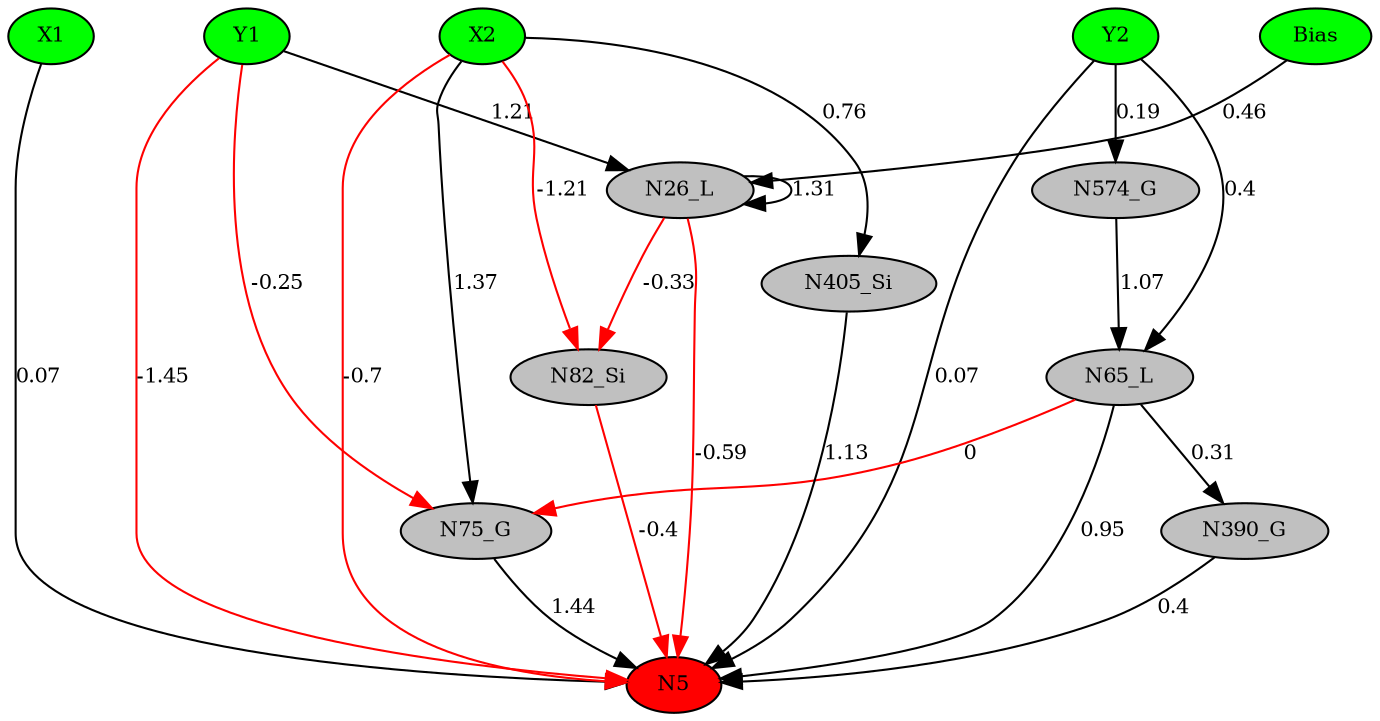 digraph g { 
N0 [shape=ellipse, label=Bias,fontsize=10,height=0.1,width=0.1,style=filled,fillcolor=green]
N1[shape=ellipse label=X1,fontsize=10,height=0.1,width=0.1,style=filled,fillcolor=green]
N2[shape=ellipse label=Y1,fontsize=10,height=0.1,width=0.1,style=filled,fillcolor=green]
N3[shape=ellipse label=X2,fontsize=10,height=0.1,width=0.1,style=filled,fillcolor=green]
N4[shape=ellipse label=Y2,fontsize=10,height=0.1,width=0.1,style=filled,fillcolor=green]
N5[shape=ellipse,fontsize = 10, height = 0.1, width = 0.1, style = filled, fillcolor = red]
N26[shape=ellipse, label=N26_L,fontsize=10,height=0.1,width=0.1,style=filled,fillcolor=gray]
N65[shape=ellipse, label=N65_L,fontsize=10,height=0.1,width=0.1,style=filled,fillcolor=gray]
N75[shape=ellipse, label=N75_G,fontsize=10,height=0.1,width=0.1,style=filled,fillcolor=gray]
N82[shape=ellipse, label=N82_Si,fontsize=10,height=0.1,width=0.1,style=filled,fillcolor=gray]
N390[shape=ellipse, label=N390_G,fontsize=10,height=0.1,width=0.1,style=filled,fillcolor=gray]
N405[shape=ellipse, label=N405_Si,fontsize=10,height=0.1,width=0.1,style=filled,fillcolor=gray]
N574[shape=ellipse, label=N574_G,fontsize=10,height=0.1,width=0.1,style=filled,fillcolor=gray]
N1 -> N5 [color=black] [ label=0.07,fontsize=10]
N2 -> N5 [color=red] [arrowType=inv][ label=-1.45,fontsize=10]
N3 -> N5 [color=red] [arrowType=inv][ label=-0.7,fontsize=10]
N4 -> N5 [color=black] [ label=0.07,fontsize=10]
N0 -> N26 [color=black] [ label=0.46,fontsize=10]
N26 -> N5 [color=red] [arrowType=inv][ label=-0.59,fontsize=10]
N26 -> N26 [color=black] [ label=1.31,fontsize=10]
N4 -> N65 [color=black] [ label=0.4,fontsize=10]
N65 -> N5 [color=black] [ label=0.95,fontsize=10]
N2 -> N26 [color=black] [ label=1.21,fontsize=10]
N2 -> N75 [color=red] [arrowType=inv][ label=-0.25,fontsize=10]
N75 -> N5 [color=black] [ label=1.44,fontsize=10]
N3 -> N82 [color=red] [arrowType=inv][ label=-1.21,fontsize=10]
N82 -> N5 [color=red] [arrowType=inv][ label=-0.4,fontsize=10]
N3 -> N75 [color=black] [ label=1.37,fontsize=10]
N65 -> N75 [color=red] [arrowType=inv][ label=0,fontsize=10]
N65 -> N390 [color=black] [ label=0.31,fontsize=10]
N390 -> N5 [color=black] [ label=0.4,fontsize=10]
N3 -> N405 [color=black] [ label=0.76,fontsize=10]
N405 -> N5 [color=black] [ label=1.13,fontsize=10]
N26 -> N82 [color=red] [arrowType=inv][ label=-0.33,fontsize=10]
N4 -> N574 [color=black] [ label=0.19,fontsize=10]
N574 -> N65 [color=black] [ label=1.07,fontsize=10]
 { rank=same; 
N5
 } 
 { rank=same; 
N1 ->N2 ->N3 ->N4 ->N0 [style=invis]
 } 
}
